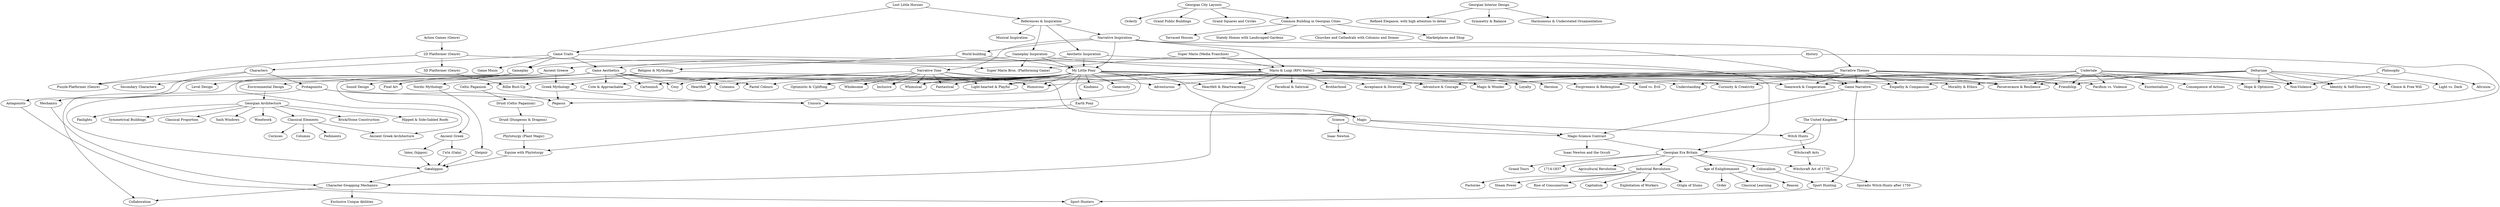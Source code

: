 # Place the cursor inside "graph" to get some refactoring options

digraph
{

# To refactor nodes, place the cursor left to a node name

"Lost Little Horsies" ->
{
    "Game Traits"
    "References & Inspiration"
}

"References & Inspiration" ->
{
    "Gameplay Inspiration"
    "Aesthetic Inspiration"
    "Narrative Inspiration"
    "Musical Inspiration"
}

"Game Traits" ->
{
    "Game Aesthetics"
    "Game Narrative"
    "Gameplay"
    "Characters"
    "Game Music"
}
"Game Aesthetics" ->
{
    "Pastel Colours"
    "Cute & Approachable"
    "Cartoonish"
    "Pixel Art"
    "Cosy"
    "Non-Violence"
    "Cuteness"
    "Collaboration"
    "Environmental Design"
    "Sound Design"
}

"Environmental Design" ->
{
    "Georgian Architecture"
}

"Industrial Revolution" ->
{
    "Factories"
    "Steam Power"
    "Rise of Consumerism"
    "Capitalism"
    "Exploitation of Workers"
    "Origin of Slums"
}

"Georgian Architecture" ->
{
    "Symmetrical Buildings"
    "Classical Proportion"
    "Classical Elements"
    "Sash Windows"
    "Woodwork"
    "Brick/Stone Construction"
    "Hipped & Side-Gabled Roofs"
    "Fanlights"
}
"Georgian City Layouts" ->
{
    "Orderly"
    "Grand Public Buildings"
    "Grand Squares and Circles"
    "Common Building in Georgian Cities"
}
"Common Building in Georgian Cities" ->
{
    "Terraced Houses"
    "Stately Homes with Landscaped Gardens"
    "Churches and Cathedrals with Columns and Domes"
    "Marketplaces and Shop"
}

"Georgian Interior Design"
->
{
    "Refined Elegance, with high attention to detail"
    "Symmetry & Balance"
    "Harmonious & Understated Ornamentation"
}

"Classical Elements" ->
{
    "Columns"
    "Pediments"
    "Cornices"
    "Ancient Greek Architecture"
}

"Game Narrative" ->
{
    "Magic-Science Contrast"
    "Sport Hunting"
}

"Characters" ->
{
    "Protagonists"
    "Antagonists"
    "Secondary Characters"
}


"Protagonists" ->
{
    Unicorn
    Pegasus
    Gæahippos
}

"Antagonists" ->
{
    "Sport Hunters"
}

"Secondary Characters" ->
{
    
}

"Gameplay" ->
{
    "Puzzle-Platformer (Genre)"
    "Mechanics"
    "Level Design"
}

"Mechanics" ->
{
    "Character-Swapping Mechanics"
}

"Aesthetic Inspiration" ->
{
    "My Little Pony"
    "Georgian Era Britain"
    "Game Aesthetics"
}

"Gameplay Inspiration" ->
{
    "My Little Pony"
    "Super Mario Bros. (Platforming Game)"
    "Mario & Luigi (RPG Series)"
    "Gameplay"
}

"Narrative Inspiration" ->
{
    "World-building"
    "Narrative Tone"
    "Narrative Themes"
    "Mario & Luigi (RPG Series)"
    "My Little Pony"
    "Game Narrative"
}

"Narrative Themes" ->
{
    "Game Narrative"
    "Friendship"
    "Acceptance & Diversity"
    "Teamwork & Cooperation"
    "Perseverance & Resilience"
    "Adventure & Courage"
    "Magic & Wonder"
    "Empathy & Compassion"
    "Curiosity & Creativity"
    "Pacifism vs. Violence"
    "Hope & Optimism"

}
"Undertale" ->
{
    "Pacifism vs. Violence"
    "Consequence of Actions"
    "Identity & Self-Discovery"
    "Friendship"
    "Understanding"
    "Forgiveness & Redemption"
    "Existentialism"
    "Perseverance & Resilience"
    "Empathy & Compassion"
}
"Deltarune" ->
{
    "Light vs. Dark"
    "Friendship"
    "Teamwork & Cooperation"
    "Choice & Free Will"
    "Identity & Self-Discovery"
    "Morality & Ethics"
    "Perseverance & Resilience"
    "Hope & Optimism"
}

"World-building" ->
{
    "Religion & Mythology"
    "My Little Pony"
}

"Narrative Tone" ->
{
    "Light-hearted & Playful"
    "Humorous"
    "Inclusive"
    "Wholesome"
    "Optimistic & Uplifting"
    "Whimsical"
    "Fantastical"
    "Adventurous"
    "Heartfelt"
}

"Mario & Luigi (RPG Series)" ->
{
    "Character-Swapping Mechanics"
    "Light-hearted & Playful"
    "Humorous"
    "Whimsical"
    "Adventurous"
    "Heartfelt & Heartwarming"
    "Parodical & Satirical"
    "Brotherhood"
    "Friendship"
    "Loyalty"
    "Teamwork & Cooperation"
    "Perseverance & Resilience"
    "Adventure & Courage"
    "Heroism"
    "Good vs. Evil"
    "Fantastical"
    "Magic & Wonder"
    "Curiosity & Creativity"
}

"Action Games (Genre)" ->
{
    "2D Platformer (Genre)"
}
"2D Platformer (Genre)" ->
{
    "Puzzle-Platformer (Genre)"
    "Super Mario Bros. (Platforming Game)"
    "3D Platformer (Genre)"
}
"3D Platformer (Genre)" ->
{
    "Billie Bust-Up"
}

"Super Mario (Media Franchise)" ->
{
    "Super Mario Bros. (Platforming Game)"
    "Mario & Luigi (RPG Series)"
}

"Character-Swapping Mechanics" ->
{
    "Exclusive Unique Abilities"
    "Collaboration"
}

"My Little Pony" ->
{
    Unicorn
    Pegasus
    "Earth Pony"
    "Billie Bust-Up"
    "Magic"
    "Cuteness"
    "Light-hearted & Playful"
    "Humorous"
    "Inclusive"
    "Morality & Ethics"
    "Wholesome"
    "Optimistic & Uplifting"
    "Whimsical"
    "Fantastical"
    "Adventure & Courage"
    "Heartfelt & Heartwarming"
    "Friendship"
    "Kindness"
    "Generosity"
    "Understanding"
    "Forgiveness & Redemption"
    "Acceptance & Diversity"
    "Teamwork & Cooperation"
    "Perseverance & Resilience"
    "Magic & Wonder"
    "Empathy & Compassion"
    "Pastel Colours"
    "Cute & Approachable"
    "Cartoonish"
    "Cosy"
}
"Earth Pony" ->
{
    "Equine with Phytoturgy"
}

"Equine with Phytoturgy" ->
{
    Gæahippos
}
Gæahippos ->
{
    "Character-Swapping Mechanics"
}
"Religion & Mythology" ->
{
    "Magic"
    "Greek Mythology"
    "Celtic Paganism"
    "Nordic Mythology"
}
"Celtic Paganism" ->
{
    "Druid (Celtic Paganism)"
}
"Druid (Celtic Paganism)" ->
{
    "Druid (Dungeons & Dragons)"
}
"Druid (Dungeons & Dragons)" ->
{
    "Phytoturgy (Plant Magic)"
}

"Phytoturgy (Plant Magic)" ->
{
    "Equine with Phytoturgy"
}

"Nordic Mythology" ->
{
    Sleipnir
}
Sleipnir ->
{
    Gæahippos
}
"History" ->
{
    "Ancient Greece"
    "The United Kingdom"
}

Philosophy ->
{
    "Non-Violence"
    "Altruism"
}
"Ancient Greece" ->
{
    "Greek Mythology"
    "Ancient Greek"
    "Ancient Greek Architecture"
}
"Ancient Greek" ->
{
    "Γαῖα (Gaîa)"
    "ἵππος (híppos)"
} 
"Γαῖα (Gaîa)" ->
{
    Gæahippos
}
"ἵππος (híppos)" ->
{
    Gæahippos
}
"Greek Mythology" ->
{
    Unicorn
    Pegasus
}

"The United Kingdom" ->
{
    "Witch Hunts"
    "Georgian Era Britain"
}

"Georgian Era Britain" ->
{
    "1714-1837"
    "Agricultural Revolution"
    "Industrial Revolution"
    "Age of Enlightenment"
    Colonialism
    "Grand Tours"
    "Witchcraft Act of 1735"
}
"Age of Enlightenment" ->
{
    "Reason"
    "Order"
    "Classical Learning"
}
Colonialism ->
{
    "Sport Hunting"
}
"Sport Hunting" ->
{
    "Sport Hunters"
}
"Magic-Science Contrast" -> 
{
    "Georgian Era Britain"
    "Isaac Newton and the Occult"
}
"Science" ->
{
    "Isaac Newton"
    "Magic-Science Contrast"
}

Unicorn ->
{
    "Magic"
}

"Magic" ->
{
    "Magic-Science Contrast"
    "Witch Hunts"
}
"Witch Hunts" ->
{
    "Witchcraft Acts"
}
"Witchcraft Acts" ->
{
    "Witchcraft Act of 1735"
}
"Witchcraft Act of 1735" ->
{
    "Sporadic Witch-Hunts after 1750"
}

"Deltarune" -> "Non-Violence"
"Undertale" -> "Non-Violence"

# Hover over color names to get a color picker
# b -- b [color=blue]
#b -- d [color="#ff0000"];
# Get completion when assigning a shape or color
# b [shape=box, color=yellow];


#que se desenlazaría en un mundo inspirado en la Gran Bretaña de inicios del siglo 19, donde el jugador o jugadora navega niveles cuyos entornos requieren de su pensamiento abstracto. Esto se lograría alternando entre 3 personajes, cada uno con habilidades únicas. La narrativa yuxtapondría el pensamiento mágico de los siglos anteriores —representado por los personajes mitológicos con un aspecto dulce y pueril— con el pensamiento científico traído por la reciente revolución científica y la revolución industrial, manteniendo una narrativa no-violenta con la intención de comunicar que uno no tiene por qué dejar atrás a su niño o niña interior.

}
